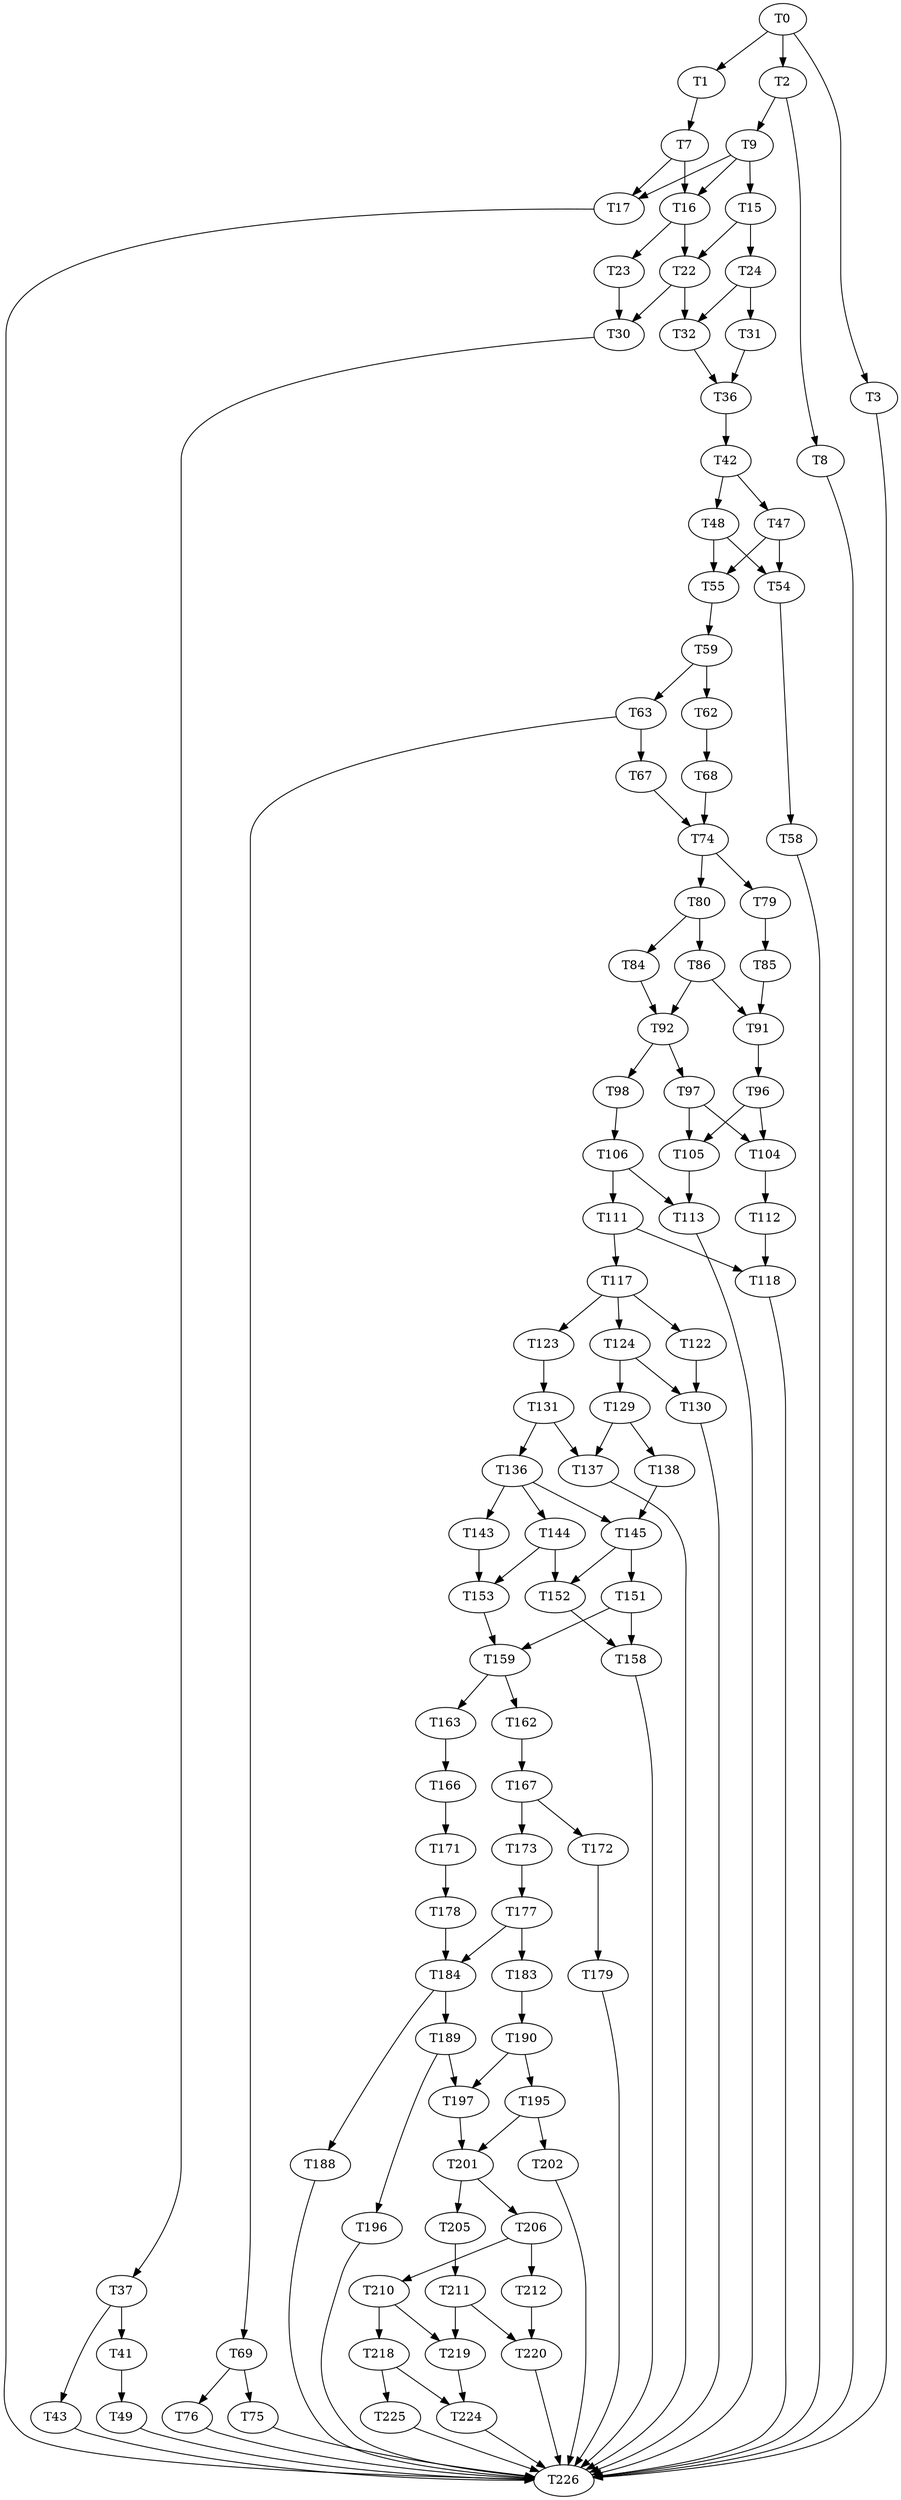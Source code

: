 digraph DAG_Schedule {
  T0 [size="1", overhead="0.0", color="black"]
  T0 -> T1 [size="1", color="black"]
  T0 -> T2 [size="1", color="black"]
  T0 -> T3 [size="1", color="black"]
  T1 [size="232", overhead="0.08", color="black"]
  T1 -> T7 [size="232", color="black"]
  T2 [size="9", overhead="0.06", color="black"]
  T2 -> T8 [size="9", color="black"]
  T2 -> T9 [size="9", color="black"]
  T3 [size="9", overhead="0.0", color="black"]
  T3 -> T226 [size="9", color="black"]
  T7 [size="23", overhead="0.16", color="black"]
  T7 -> T17 [size="23", color="black"]
  T7 -> T16 [size="23", color="black"]
  T8 [size="33", overhead="0.12", color="black"]
  T8 -> T226 [size="33", color="black"]
  T9 [size="11", overhead="0.06", color="black"]
  T9 -> T15 [size="11", color="black"]
  T9 -> T16 [size="11", color="black"]
  T9 -> T17 [size="11", color="black"]
  T15 [size="134", overhead="0.05", color="black"]
  T15 -> T22 [size="134", color="black"]
  T15 -> T24 [size="134", color="black"]
  T16 [size="1", overhead="0.15", color="black"]
  T16 -> T22 [size="1", color="black"]
  T16 -> T23 [size="1", color="black"]
  T17 [size="9", overhead="0.17", color="black"]
  T17 -> T226 [size="9", color="black"]
  T22 [size="340", overhead="0.14", color="black"]
  T22 -> T32 [size="340", color="black"]
  T22 -> T30 [size="340", color="black"]
  T23 [size="9", overhead="0.13", color="black"]
  T23 -> T30 [size="9", color="black"]
  T24 [size="56", overhead="0.15", color="black"]
  T24 -> T31 [size="56", color="black"]
  T24 -> T32 [size="56", color="black"]
  T30 [size="47", overhead="0.1", color="black"]
  T30 -> T37 [size="47", color="black"]
  T31 [size="6", overhead="0.16", color="black"]
  T31 -> T36 [size="6", color="black"]
  T32 [size="783", overhead="0.08", color="black"]
  T32 -> T36 [size="783", color="black"]
  T36 [size="63", overhead="0.09", color="black"]
  T36 -> T42 [size="63", color="black"]
  T37 [size="783", overhead="0.06", color="black"]
  T37 -> T43 [size="783", color="black"]
  T37 -> T41 [size="783", color="black"]
  T41 [size="21", overhead="0.17", color="black"]
  T41 -> T49 [size="21", color="black"]
  T42 [size="62", overhead="0.18", color="black"]
  T42 -> T48 [size="62", color="black"]
  T42 -> T47 [size="62", color="black"]
  T43 [size="2", overhead="0.06", color="black"]
  T43 -> T226 [size="2", color="black"]
  T47 [size="224", overhead="0.2", color="black"]
  T47 -> T55 [size="224", color="black"]
  T47 -> T54 [size="224", color="black"]
  T48 [size="28", overhead="0.1", color="black"]
  T48 -> T54 [size="28", color="black"]
  T48 -> T55 [size="28", color="black"]
  T49 [size="550", overhead="0.07", color="black"]
  T49 -> T226 [size="550", color="black"]
  T54 [size="134", overhead="0.08", color="black"]
  T54 -> T58 [size="134", color="black"]
  T55 [size="69", overhead="0.2", color="black"]
  T55 -> T59 [size="69", color="black"]
  T58 [size="1074", overhead="0.11", color="black"]
  T58 -> T226 [size="1074", color="black"]
  T59 [size="783", overhead="0.19", color="black"]
  T59 -> T62 [size="783", color="black"]
  T59 -> T63 [size="783", color="black"]
  T62 [size="232", overhead="0.08", color="black"]
  T62 -> T68 [size="232", color="black"]
  T63 [size="1102", overhead="0.17", color="black"]
  T63 -> T69 [size="1102", color="black"]
  T63 -> T67 [size="1102", color="black"]
  T67 [size="550", overhead="0.0", color="black"]
  T67 -> T74 [size="550", color="black"]
  T68 [size="48", overhead="0.17", color="black"]
  T68 -> T74 [size="48", color="black"]
  T69 [size="232", overhead="0.05", color="black"]
  T69 -> T76 [size="232", color="black"]
  T69 -> T75 [size="232", color="black"]
  T74 [size="504", overhead="0.1", color="black"]
  T74 -> T79 [size="504", color="black"]
  T74 -> T80 [size="504", color="black"]
  T75 [size="226", overhead="0.06", color="black"]
  T75 -> T226 [size="226", color="black"]
  T76 [size="618", overhead="0.07", color="black"]
  T76 -> T226 [size="618", color="black"]
  T79 [size="955", overhead="0.17", color="black"]
  T79 -> T85 [size="955", color="black"]
  T80 [size="17", overhead="0.15", color="black"]
  T80 -> T84 [size="17", color="black"]
  T80 -> T86 [size="17", color="black"]
  T84 [size="124", overhead="0.18", color="black"]
  T84 -> T92 [size="124", color="black"]
  T85 [size="550", overhead="0.14", color="black"]
  T85 -> T91 [size="550", color="black"]
  T86 [size="1074", overhead="0.17", color="black"]
  T86 -> T91 [size="1074", color="black"]
  T86 -> T92 [size="1074", color="black"]
  T91 [size="6", overhead="0.19", color="black"]
  T91 -> T96 [size="6", color="black"]
  T92 [size="20", overhead="0.06", color="black"]
  T92 -> T98 [size="20", color="black"]
  T92 -> T97 [size="20", color="black"]
  T96 [size="134", overhead="0.16", color="black"]
  T96 -> T105 [size="134", color="black"]
  T96 -> T104 [size="134", color="black"]
  T97 [size="44", overhead="0.19", color="black"]
  T97 -> T104 [size="44", color="black"]
  T97 -> T105 [size="44", color="black"]
  T98 [size="368", overhead="0.09", color="black"]
  T98 -> T106 [size="368", color="black"]
  T104 [size="783", overhead="0.08", color="black"]
  T104 -> T112 [size="783", color="black"]
  T105 [size="31", overhead="0.18", color="black"]
  T105 -> T113 [size="31", color="black"]
  T106 [size="129", overhead="0.08", color="black"]
  T106 -> T113 [size="129", color="black"]
  T106 -> T111 [size="129", color="black"]
  T111 [size="3", overhead="0.03", color="black"]
  T111 -> T118 [size="3", color="black"]
  T111 -> T117 [size="3", color="black"]
  T112 [size="3", overhead="0.18", color="black"]
  T112 -> T118 [size="3", color="black"]
  T113 [size="1074", overhead="0.1", color="black"]
  T113 -> T226 [size="1074", color="black"]
  T117 [size="790", overhead="0.17", color="black"]
  T117 -> T122 [size="790", color="black"]
  T117 -> T123 [size="790", color="black"]
  T117 -> T124 [size="790", color="black"]
  T118 [size="24", overhead="0.12", color="black"]
  T118 -> T226 [size="24", color="black"]
  T122 [size="123", overhead="0.15", color="black"]
  T122 -> T130 [size="123", color="black"]
  T123 [size="3", overhead="0.08", color="black"]
  T123 -> T131 [size="3", color="black"]
  T124 [size="6", overhead="0.03", color="black"]
  T124 -> T129 [size="6", color="black"]
  T124 -> T130 [size="6", color="black"]
  T129 [size="69", overhead="0.11", color="black"]
  T129 -> T138 [size="69", color="black"]
  T129 -> T137 [size="69", color="black"]
  T130 [size="171", overhead="0.12", color="black"]
  T130 -> T226 [size="171", color="black"]
  T131 [size="69", overhead="0.05", color="black"]
  T131 -> T137 [size="69", color="black"]
  T131 -> T136 [size="69", color="black"]
  T136 [size="232", overhead="0.13", color="black"]
  T136 -> T145 [size="232", color="black"]
  T136 -> T143 [size="232", color="black"]
  T136 -> T144 [size="232", color="black"]
  T137 [size="509", overhead="0.13", color="black"]
  T137 -> T226 [size="509", color="black"]
  T138 [size="146", overhead="0.05", color="black"]
  T138 -> T145 [size="146", color="black"]
  T143 [size="69", overhead="0.12", color="black"]
  T143 -> T153 [size="69", color="black"]
  T144 [size="4", overhead="0.05", color="black"]
  T144 -> T153 [size="4", color="black"]
  T144 -> T152 [size="4", color="black"]
  T145 [size="134", overhead="0.15", color="black"]
  T145 -> T152 [size="134", color="black"]
  T145 -> T151 [size="134", color="black"]
  T151 [size="783", overhead="0.2", color="black"]
  T151 -> T158 [size="783", color="black"]
  T151 -> T159 [size="783", color="black"]
  T152 [size="428", overhead="0.14", color="black"]
  T152 -> T158 [size="428", color="black"]
  T153 [size="783", overhead="0.14", color="black"]
  T153 -> T159 [size="783", color="black"]
  T158 [size="781", overhead="0.16", color="black"]
  T158 -> T226 [size="781", color="black"]
  T159 [size="368", overhead="0.1", color="black"]
  T159 -> T163 [size="368", color="black"]
  T159 -> T162 [size="368", color="black"]
  T162 [size="1", overhead="0.08", color="black"]
  T162 -> T167 [size="1", color="black"]
  T163 [size="11", overhead="0.08", color="black"]
  T163 -> T166 [size="11", color="black"]
  T166 [size="1", overhead="0.19", color="black"]
  T166 -> T171 [size="1", color="black"]
  T167 [size="70", overhead="0.04", color="black"]
  T167 -> T173 [size="70", color="black"]
  T167 -> T172 [size="70", color="black"]
  T171 [size="365", overhead="0.15", color="black"]
  T171 -> T178 [size="365", color="black"]
  T172 [size="495", overhead="0.15", color="black"]
  T172 -> T179 [size="495", color="black"]
  T173 [size="550", overhead="0.1", color="black"]
  T173 -> T177 [size="550", color="black"]
  T177 [size="61", overhead="0.14", color="black"]
  T177 -> T183 [size="61", color="black"]
  T177 -> T184 [size="61", color="black"]
  T178 [size="550", overhead="0.11", color="black"]
  T178 -> T184 [size="550", color="black"]
  T179 [size="66", overhead="0.05", color="black"]
  T179 -> T226 [size="66", color="black"]
  T183 [size="69", overhead="0.17", color="black"]
  T183 -> T190 [size="69", color="black"]
  T184 [size="368", overhead="0.17", color="black"]
  T184 -> T188 [size="368", color="black"]
  T184 -> T189 [size="368", color="black"]
  T188 [size="550", overhead="0.07", color="black"]
  T188 -> T226 [size="550", color="black"]
  T189 [size="368", overhead="0.12", color="black"]
  T189 -> T196 [size="368", color="black"]
  T189 -> T197 [size="368", color="black"]
  T190 [size="28", overhead="0.03", color="black"]
  T190 -> T195 [size="28", color="black"]
  T190 -> T197 [size="28", color="black"]
  T195 [size="29", overhead="0.19", color="black"]
  T195 -> T201 [size="29", color="black"]
  T195 -> T202 [size="29", color="black"]
  T196 [size="437", overhead="0.14", color="black"]
  T196 -> T226 [size="437", color="black"]
  T197 [size="833", overhead="0.02", color="black"]
  T197 -> T201 [size="833", color="black"]
  T201 [size="87", overhead="0.05", color="black"]
  T201 -> T205 [size="87", color="black"]
  T201 -> T206 [size="87", color="black"]
  T202 [size="1", overhead="0.0", color="black"]
  T202 -> T226 [size="1", color="black"]
  T205 [size="4", overhead="0.14", color="black"]
  T205 -> T211 [size="4", color="black"]
  T206 [size="27", overhead="0.18", color="black"]
  T206 -> T210 [size="27", color="black"]
  T206 -> T212 [size="27", color="black"]
  T210 [size="783", overhead="0.12", color="black"]
  T210 -> T219 [size="783", color="black"]
  T210 -> T218 [size="783", color="black"]
  T211 [size="29", overhead="0.13", color="black"]
  T211 -> T219 [size="29", color="black"]
  T211 -> T220 [size="29", color="black"]
  T212 [size="28", overhead="0.18", color="black"]
  T212 -> T220 [size="28", color="black"]
  T218 [size="69", overhead="0.19", color="black"]
  T218 -> T225 [size="69", color="black"]
  T218 -> T224 [size="69", color="black"]
  T219 [size="1", overhead="0.09", color="black"]
  T219 -> T224 [size="1", color="black"]
  T220 [size="45", overhead="0.03", color="black"]
  T220 -> T226 [size="45", color="black"]
  T224 [size="2", overhead="0.14", color="black"]
  T224 -> T226 [size="2", color="black"]
  T225 [size="50", overhead="0.06", color="black"]
  T225 -> T226 [size="50", color="black"]
  T226 [size="1", overhead="0.0", color="black"]
}
